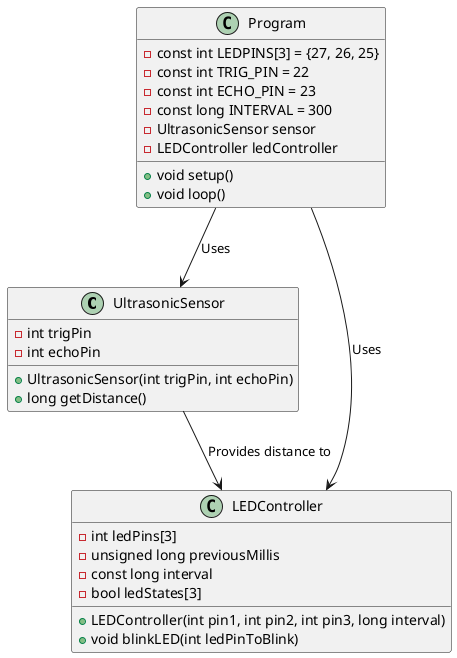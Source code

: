 @startuml

class UltrasonicSensor {
  - int trigPin
  - int echoPin
  + UltrasonicSensor(int trigPin, int echoPin)
  + long getDistance()
}

class LEDController {
  - int ledPins[3]
  - unsigned long previousMillis
  - const long interval
  - bool ledStates[3]
  + LEDController(int pin1, int pin2, int pin3, long interval)
  + void blinkLED(int ledPinToBlink)
}

class Program {
  - const int LEDPINS[3] = {27, 26, 25}
  - const int TRIG_PIN = 22
  - const int ECHO_PIN = 23
  - const long INTERVAL = 300
  - UltrasonicSensor sensor
  - LEDController ledController
  + void setup()
  + void loop()
}

UltrasonicSensor --> LEDController : "Provides distance to"
Program --> UltrasonicSensor : "Uses"
Program --> LEDController : "Uses"

@enduml
